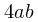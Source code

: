{
  "sha1": "ecpk3x73fpxoecgvoo55gq9j60gv4pb",
  "insertion": {
    "when": "2024-06-20T20:26:37.006Z",
    "url": "https://github.com/plantuml/plantuml/issues/1824",
    "user": "The-Lum"
  }
}
@startmath
a^2
-
4ab
@endmath
